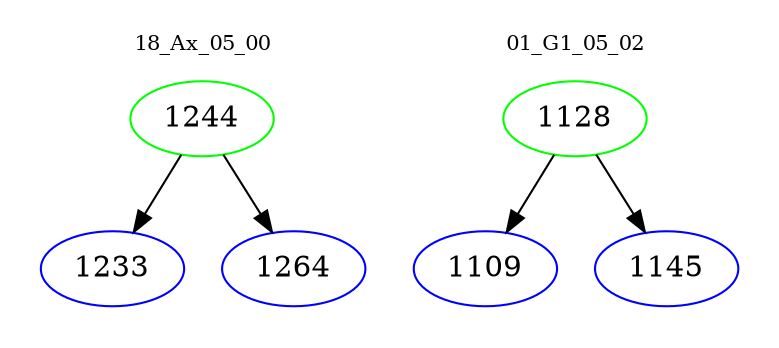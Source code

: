 digraph{
subgraph cluster_0 {
color = white
label = "18_Ax_05_00";
fontsize=10;
T0_1244 [label="1244", color="green"]
T0_1244 -> T0_1233 [color="black"]
T0_1233 [label="1233", color="blue"]
T0_1244 -> T0_1264 [color="black"]
T0_1264 [label="1264", color="blue"]
}
subgraph cluster_1 {
color = white
label = "01_G1_05_02";
fontsize=10;
T1_1128 [label="1128", color="green"]
T1_1128 -> T1_1109 [color="black"]
T1_1109 [label="1109", color="blue"]
T1_1128 -> T1_1145 [color="black"]
T1_1145 [label="1145", color="blue"]
}
}
